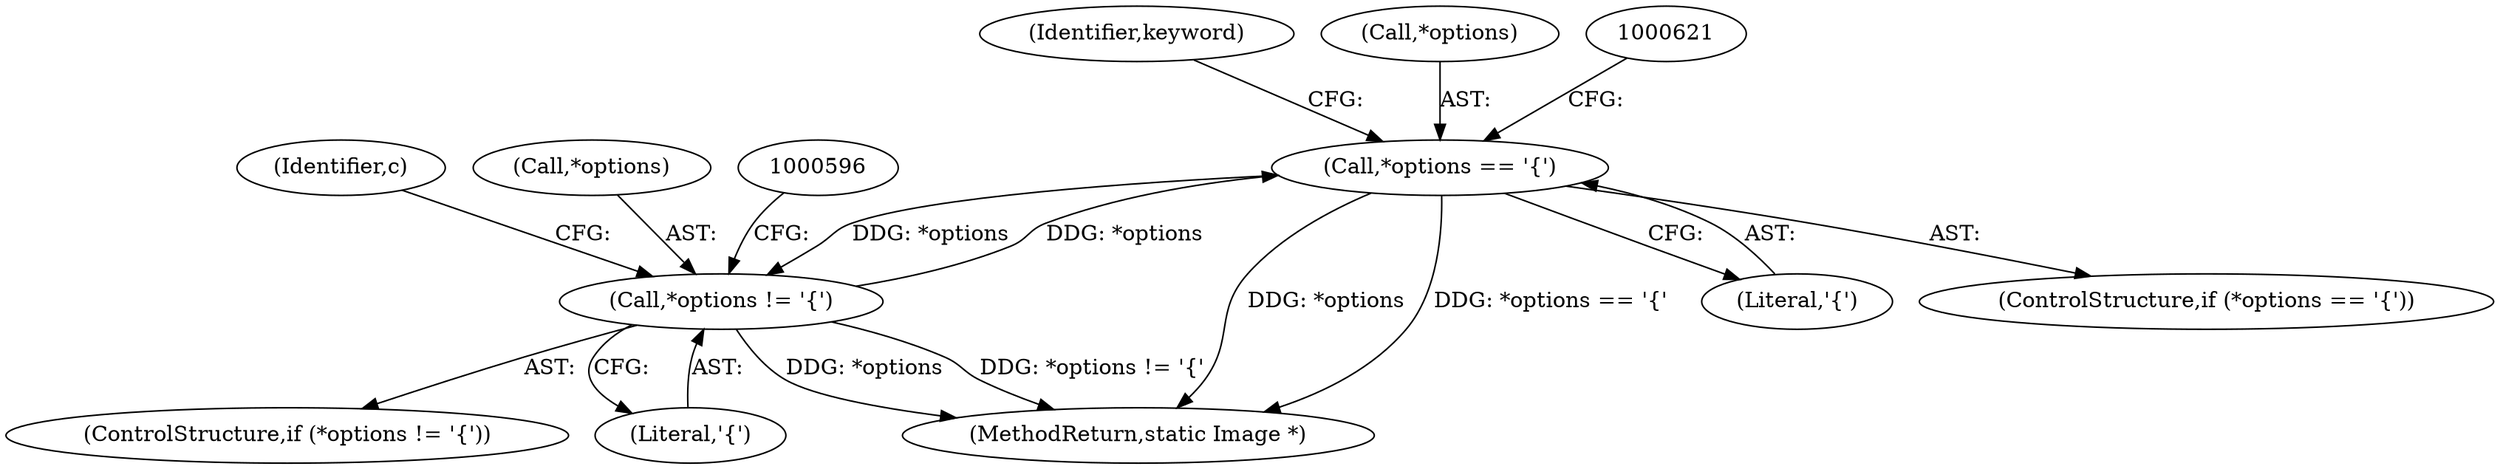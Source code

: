 digraph "0_ImageMagick_4493d9ca1124564da17f9b628ef9d0f1a6be9738@pointer" {
"1000616" [label="(Call,*options == '{')"];
"1000588" [label="(Call,*options != '{')"];
"1000616" [label="(Call,*options == '{')"];
"1000587" [label="(ControlStructure,if (*options != '{'))"];
"1000498" [label="(Identifier,c)"];
"1000616" [label="(Call,*options == '{')"];
"1000631" [label="(Identifier,keyword)"];
"1000591" [label="(Literal,'{')"];
"1000588" [label="(Call,*options != '{')"];
"1000589" [label="(Call,*options)"];
"1002474" [label="(MethodReturn,static Image *)"];
"1000619" [label="(Literal,'{')"];
"1000617" [label="(Call,*options)"];
"1000615" [label="(ControlStructure,if (*options == '{'))"];
"1000616" -> "1000615"  [label="AST: "];
"1000616" -> "1000619"  [label="CFG: "];
"1000617" -> "1000616"  [label="AST: "];
"1000619" -> "1000616"  [label="AST: "];
"1000621" -> "1000616"  [label="CFG: "];
"1000631" -> "1000616"  [label="CFG: "];
"1000616" -> "1002474"  [label="DDG: *options"];
"1000616" -> "1002474"  [label="DDG: *options == '{'"];
"1000616" -> "1000588"  [label="DDG: *options"];
"1000588" -> "1000616"  [label="DDG: *options"];
"1000588" -> "1000587"  [label="AST: "];
"1000588" -> "1000591"  [label="CFG: "];
"1000589" -> "1000588"  [label="AST: "];
"1000591" -> "1000588"  [label="AST: "];
"1000498" -> "1000588"  [label="CFG: "];
"1000596" -> "1000588"  [label="CFG: "];
"1000588" -> "1002474"  [label="DDG: *options"];
"1000588" -> "1002474"  [label="DDG: *options != '{'"];
}
